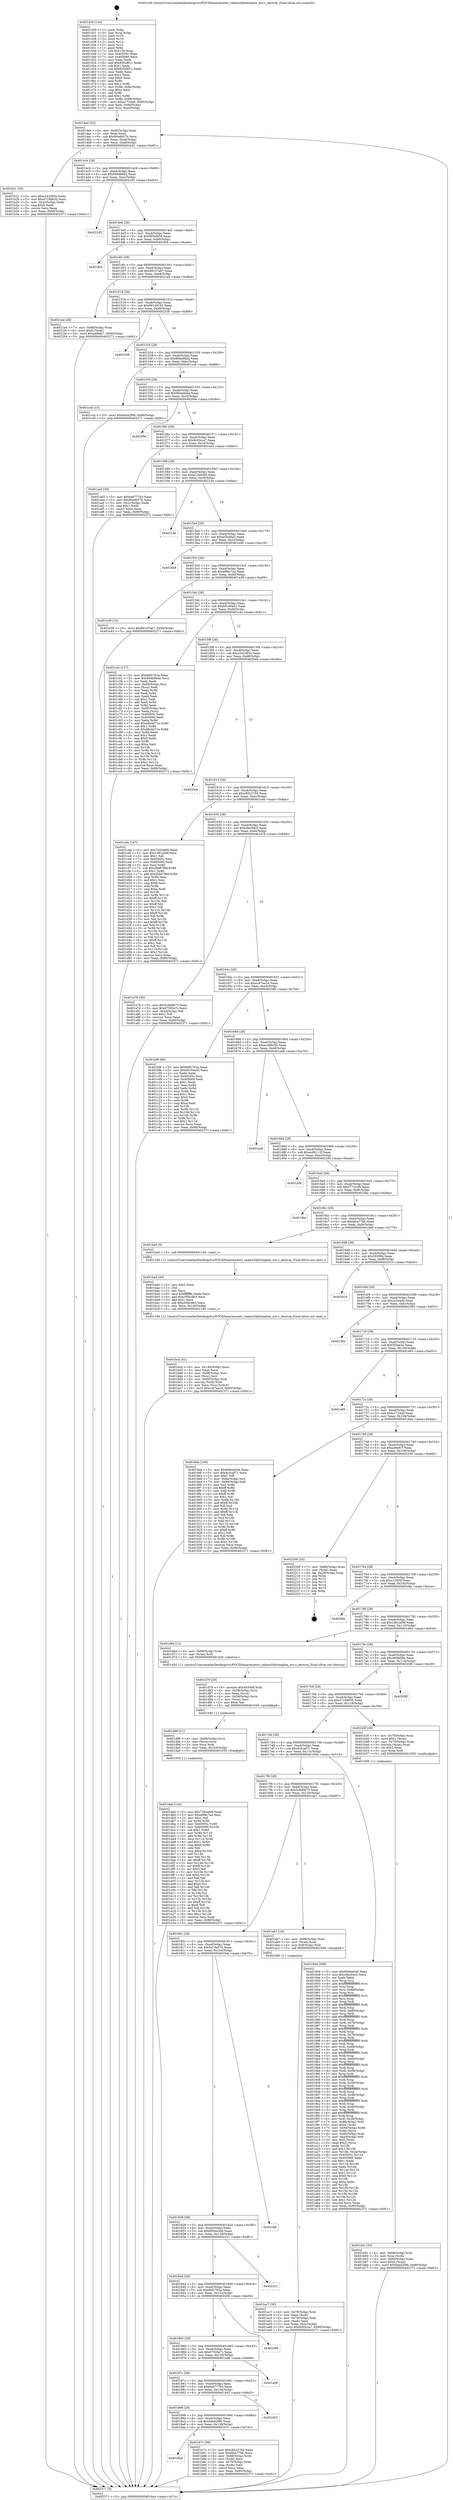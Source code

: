 digraph "0x401430" {
  label = "0x401430 (/mnt/c/Users/mathe/Desktop/tcc/POCII/binaries/extr_radare2librbinpbin_nro.c_destroy_Final-ollvm.out::main(0))"
  labelloc = "t"
  node[shape=record]

  Entry [label="",width=0.3,height=0.3,shape=circle,fillcolor=black,style=filled]
  "0x4014a4" [label="{
     0x4014a4 [32]\l
     | [instrs]\l
     &nbsp;&nbsp;0x4014a4 \<+6\>: mov -0x90(%rbp),%eax\l
     &nbsp;&nbsp;0x4014aa \<+2\>: mov %eax,%ecx\l
     &nbsp;&nbsp;0x4014ac \<+6\>: sub $0x80adb57b,%ecx\l
     &nbsp;&nbsp;0x4014b2 \<+6\>: mov %eax,-0xa4(%rbp)\l
     &nbsp;&nbsp;0x4014b8 \<+6\>: mov %ecx,-0xa8(%rbp)\l
     &nbsp;&nbsp;0x4014be \<+6\>: je 0000000000401b21 \<main+0x6f1\>\l
  }"]
  "0x401b21" [label="{
     0x401b21 [30]\l
     | [instrs]\l
     &nbsp;&nbsp;0x401b21 \<+5\>: mov $0xc242363e,%eax\l
     &nbsp;&nbsp;0x401b26 \<+5\>: mov $0x47168635,%ecx\l
     &nbsp;&nbsp;0x401b2b \<+3\>: mov -0x2c(%rbp),%edx\l
     &nbsp;&nbsp;0x401b2e \<+3\>: cmp $0x0,%edx\l
     &nbsp;&nbsp;0x401b31 \<+3\>: cmove %ecx,%eax\l
     &nbsp;&nbsp;0x401b34 \<+6\>: mov %eax,-0x90(%rbp)\l
     &nbsp;&nbsp;0x401b3a \<+5\>: jmp 0000000000402371 \<main+0xf41\>\l
  }"]
  "0x4014c4" [label="{
     0x4014c4 [28]\l
     | [instrs]\l
     &nbsp;&nbsp;0x4014c4 \<+5\>: jmp 00000000004014c9 \<main+0x99\>\l
     &nbsp;&nbsp;0x4014c9 \<+6\>: mov -0xa4(%rbp),%eax\l
     &nbsp;&nbsp;0x4014cf \<+5\>: sub $0x906d66b2,%eax\l
     &nbsp;&nbsp;0x4014d4 \<+6\>: mov %eax,-0xac(%rbp)\l
     &nbsp;&nbsp;0x4014da \<+6\>: je 0000000000402183 \<main+0xd53\>\l
  }"]
  Exit [label="",width=0.3,height=0.3,shape=circle,fillcolor=black,style=filled,peripheries=2]
  "0x402183" [label="{
     0x402183\l
  }", style=dashed]
  "0x4014e0" [label="{
     0x4014e0 [28]\l
     | [instrs]\l
     &nbsp;&nbsp;0x4014e0 \<+5\>: jmp 00000000004014e5 \<main+0xb5\>\l
     &nbsp;&nbsp;0x4014e5 \<+6\>: mov -0xa4(%rbp),%eax\l
     &nbsp;&nbsp;0x4014eb \<+5\>: sub $0x965cf459,%eax\l
     &nbsp;&nbsp;0x4014f0 \<+6\>: mov %eax,-0xb0(%rbp)\l
     &nbsp;&nbsp;0x4014f6 \<+6\>: je 0000000000401f04 \<main+0xad4\>\l
  }"]
  "0x401dab" [label="{
     0x401dab [142]\l
     | [instrs]\l
     &nbsp;&nbsp;0x401dab \<+5\>: mov $0x7292afd9,%eax\l
     &nbsp;&nbsp;0x401db0 \<+5\>: mov $0xaf98c7a4,%esi\l
     &nbsp;&nbsp;0x401db5 \<+2\>: mov $0x1,%dl\l
     &nbsp;&nbsp;0x401db7 \<+3\>: xor %r8d,%r8d\l
     &nbsp;&nbsp;0x401dba \<+8\>: mov 0x40505c,%r9d\l
     &nbsp;&nbsp;0x401dc2 \<+8\>: mov 0x405060,%r10d\l
     &nbsp;&nbsp;0x401dca \<+4\>: sub $0x1,%r8d\l
     &nbsp;&nbsp;0x401dce \<+3\>: mov %r9d,%r11d\l
     &nbsp;&nbsp;0x401dd1 \<+3\>: add %r8d,%r11d\l
     &nbsp;&nbsp;0x401dd4 \<+4\>: imul %r11d,%r9d\l
     &nbsp;&nbsp;0x401dd8 \<+4\>: and $0x1,%r9d\l
     &nbsp;&nbsp;0x401ddc \<+4\>: cmp $0x0,%r9d\l
     &nbsp;&nbsp;0x401de0 \<+3\>: sete %bl\l
     &nbsp;&nbsp;0x401de3 \<+4\>: cmp $0xa,%r10d\l
     &nbsp;&nbsp;0x401de7 \<+4\>: setl %r14b\l
     &nbsp;&nbsp;0x401deb \<+3\>: mov %bl,%r15b\l
     &nbsp;&nbsp;0x401dee \<+4\>: xor $0xff,%r15b\l
     &nbsp;&nbsp;0x401df2 \<+3\>: mov %r14b,%r12b\l
     &nbsp;&nbsp;0x401df5 \<+4\>: xor $0xff,%r12b\l
     &nbsp;&nbsp;0x401df9 \<+3\>: xor $0x0,%dl\l
     &nbsp;&nbsp;0x401dfc \<+3\>: mov %r15b,%r13b\l
     &nbsp;&nbsp;0x401dff \<+4\>: and $0x0,%r13b\l
     &nbsp;&nbsp;0x401e03 \<+2\>: and %dl,%bl\l
     &nbsp;&nbsp;0x401e05 \<+3\>: mov %r12b,%cl\l
     &nbsp;&nbsp;0x401e08 \<+3\>: and $0x0,%cl\l
     &nbsp;&nbsp;0x401e0b \<+3\>: and %dl,%r14b\l
     &nbsp;&nbsp;0x401e0e \<+3\>: or %bl,%r13b\l
     &nbsp;&nbsp;0x401e11 \<+3\>: or %r14b,%cl\l
     &nbsp;&nbsp;0x401e14 \<+3\>: xor %cl,%r13b\l
     &nbsp;&nbsp;0x401e17 \<+3\>: or %r12b,%r15b\l
     &nbsp;&nbsp;0x401e1a \<+4\>: xor $0xff,%r15b\l
     &nbsp;&nbsp;0x401e1e \<+3\>: or $0x0,%dl\l
     &nbsp;&nbsp;0x401e21 \<+3\>: and %dl,%r15b\l
     &nbsp;&nbsp;0x401e24 \<+3\>: or %r15b,%r13b\l
     &nbsp;&nbsp;0x401e27 \<+4\>: test $0x1,%r13b\l
     &nbsp;&nbsp;0x401e2b \<+3\>: cmovne %esi,%eax\l
     &nbsp;&nbsp;0x401e2e \<+6\>: mov %eax,-0x90(%rbp)\l
     &nbsp;&nbsp;0x401e34 \<+5\>: jmp 0000000000402371 \<main+0xf41\>\l
  }"]
  "0x401f04" [label="{
     0x401f04\l
  }", style=dashed]
  "0x4014fc" [label="{
     0x4014fc [28]\l
     | [instrs]\l
     &nbsp;&nbsp;0x4014fc \<+5\>: jmp 0000000000401501 \<main+0xd1\>\l
     &nbsp;&nbsp;0x401501 \<+6\>: mov -0xa4(%rbp),%eax\l
     &nbsp;&nbsp;0x401507 \<+5\>: sub $0x99107ab7,%eax\l
     &nbsp;&nbsp;0x40150c \<+6\>: mov %eax,-0xb4(%rbp)\l
     &nbsp;&nbsp;0x401512 \<+6\>: je 00000000004021ed \<main+0xdbd\>\l
  }"]
  "0x401d96" [label="{
     0x401d96 [21]\l
     | [instrs]\l
     &nbsp;&nbsp;0x401d96 \<+4\>: mov -0x68(%rbp),%rcx\l
     &nbsp;&nbsp;0x401d9a \<+3\>: mov (%rcx),%rcx\l
     &nbsp;&nbsp;0x401d9d \<+3\>: mov %rcx,%rdi\l
     &nbsp;&nbsp;0x401da0 \<+6\>: mov %eax,-0x144(%rbp)\l
     &nbsp;&nbsp;0x401da6 \<+5\>: call 0000000000401030 \<free@plt\>\l
     | [calls]\l
     &nbsp;&nbsp;0x401030 \{1\} (unknown)\l
  }"]
  "0x4021ed" [label="{
     0x4021ed [28]\l
     | [instrs]\l
     &nbsp;&nbsp;0x4021ed \<+7\>: mov -0x88(%rbp),%rax\l
     &nbsp;&nbsp;0x4021f4 \<+6\>: movl $0x0,(%rax)\l
     &nbsp;&nbsp;0x4021fa \<+10\>: movl $0xa49efc7,-0x90(%rbp)\l
     &nbsp;&nbsp;0x402204 \<+5\>: jmp 0000000000402371 \<main+0xf41\>\l
  }"]
  "0x401518" [label="{
     0x401518 [28]\l
     | [instrs]\l
     &nbsp;&nbsp;0x401518 \<+5\>: jmp 000000000040151d \<main+0xed\>\l
     &nbsp;&nbsp;0x40151d \<+6\>: mov -0xa4(%rbp),%eax\l
     &nbsp;&nbsp;0x401523 \<+5\>: sub $0x99149191,%eax\l
     &nbsp;&nbsp;0x401528 \<+6\>: mov %eax,-0xb8(%rbp)\l
     &nbsp;&nbsp;0x40152e \<+6\>: je 0000000000402338 \<main+0xf08\>\l
  }"]
  "0x401d79" [label="{
     0x401d79 [29]\l
     | [instrs]\l
     &nbsp;&nbsp;0x401d79 \<+10\>: movabs $0x4030d6,%rdi\l
     &nbsp;&nbsp;0x401d83 \<+4\>: mov -0x58(%rbp),%rcx\l
     &nbsp;&nbsp;0x401d87 \<+2\>: mov %eax,(%rcx)\l
     &nbsp;&nbsp;0x401d89 \<+4\>: mov -0x58(%rbp),%rcx\l
     &nbsp;&nbsp;0x401d8d \<+2\>: mov (%rcx),%esi\l
     &nbsp;&nbsp;0x401d8f \<+2\>: mov $0x0,%al\l
     &nbsp;&nbsp;0x401d91 \<+5\>: call 0000000000401040 \<printf@plt\>\l
     | [calls]\l
     &nbsp;&nbsp;0x401040 \{1\} (unknown)\l
  }"]
  "0x402338" [label="{
     0x402338\l
  }", style=dashed]
  "0x401534" [label="{
     0x401534 [28]\l
     | [instrs]\l
     &nbsp;&nbsp;0x401534 \<+5\>: jmp 0000000000401539 \<main+0x109\>\l
     &nbsp;&nbsp;0x401539 \<+6\>: mov -0xa4(%rbp),%eax\l
     &nbsp;&nbsp;0x40153f \<+5\>: sub $0x994b9bda,%eax\l
     &nbsp;&nbsp;0x401544 \<+6\>: mov %eax,-0xbc(%rbp)\l
     &nbsp;&nbsp;0x40154a \<+6\>: je 0000000000401ccb \<main+0x89b\>\l
  }"]
  "0x401bcd" [label="{
     0x401bcd [41]\l
     | [instrs]\l
     &nbsp;&nbsp;0x401bcd \<+6\>: mov -0x140(%rbp),%ecx\l
     &nbsp;&nbsp;0x401bd3 \<+3\>: imul %eax,%ecx\l
     &nbsp;&nbsp;0x401bd6 \<+4\>: mov -0x68(%rbp),%rsi\l
     &nbsp;&nbsp;0x401bda \<+3\>: mov (%rsi),%rsi\l
     &nbsp;&nbsp;0x401bdd \<+4\>: mov -0x60(%rbp),%rdi\l
     &nbsp;&nbsp;0x401be1 \<+3\>: movslq (%rdi),%rdi\l
     &nbsp;&nbsp;0x401be4 \<+3\>: mov %ecx,(%rsi,%rdi,4)\l
     &nbsp;&nbsp;0x401be7 \<+10\>: movl $0xcc67aa1d,-0x90(%rbp)\l
     &nbsp;&nbsp;0x401bf1 \<+5\>: jmp 0000000000402371 \<main+0xf41\>\l
  }"]
  "0x401ccb" [label="{
     0x401ccb [15]\l
     | [instrs]\l
     &nbsp;&nbsp;0x401ccb \<+10\>: movl $0x6da42f9b,-0x90(%rbp)\l
     &nbsp;&nbsp;0x401cd5 \<+5\>: jmp 0000000000402371 \<main+0xf41\>\l
  }"]
  "0x401550" [label="{
     0x401550 [28]\l
     | [instrs]\l
     &nbsp;&nbsp;0x401550 \<+5\>: jmp 0000000000401555 \<main+0x125\>\l
     &nbsp;&nbsp;0x401555 \<+6\>: mov -0xa4(%rbp),%eax\l
     &nbsp;&nbsp;0x40155b \<+5\>: sub $0x9b4e0ebe,%eax\l
     &nbsp;&nbsp;0x401560 \<+6\>: mov %eax,-0xc0(%rbp)\l
     &nbsp;&nbsp;0x401566 \<+6\>: je 000000000040209e \<main+0xc6e\>\l
  }"]
  "0x401ba5" [label="{
     0x401ba5 [40]\l
     | [instrs]\l
     &nbsp;&nbsp;0x401ba5 \<+5\>: mov $0x2,%ecx\l
     &nbsp;&nbsp;0x401baa \<+1\>: cltd\l
     &nbsp;&nbsp;0x401bab \<+2\>: idiv %ecx\l
     &nbsp;&nbsp;0x401bad \<+6\>: imul $0xfffffffe,%edx,%ecx\l
     &nbsp;&nbsp;0x401bb3 \<+6\>: add $0xc00bc9b3,%ecx\l
     &nbsp;&nbsp;0x401bb9 \<+3\>: add $0x1,%ecx\l
     &nbsp;&nbsp;0x401bbc \<+6\>: sub $0xc00bc9b3,%ecx\l
     &nbsp;&nbsp;0x401bc2 \<+6\>: mov %ecx,-0x140(%rbp)\l
     &nbsp;&nbsp;0x401bc8 \<+5\>: call 0000000000401160 \<next_i\>\l
     | [calls]\l
     &nbsp;&nbsp;0x401160 \{1\} (/mnt/c/Users/mathe/Desktop/tcc/POCII/binaries/extr_radare2librbinpbin_nro.c_destroy_Final-ollvm.out::next_i)\l
  }"]
  "0x40209e" [label="{
     0x40209e\l
  }", style=dashed]
  "0x40156c" [label="{
     0x40156c [28]\l
     | [instrs]\l
     &nbsp;&nbsp;0x40156c \<+5\>: jmp 0000000000401571 \<main+0x141\>\l
     &nbsp;&nbsp;0x401571 \<+6\>: mov -0xa4(%rbp),%eax\l
     &nbsp;&nbsp;0x401577 \<+5\>: sub $0x9c93cca7,%eax\l
     &nbsp;&nbsp;0x40157c \<+6\>: mov %eax,-0xc4(%rbp)\l
     &nbsp;&nbsp;0x401582 \<+6\>: je 0000000000401ae5 \<main+0x6b5\>\l
  }"]
  "0x4018b4" [label="{
     0x4018b4\l
  }", style=dashed]
  "0x401ae5" [label="{
     0x401ae5 [30]\l
     | [instrs]\l
     &nbsp;&nbsp;0x401ae5 \<+5\>: mov $0x6a6777b3,%eax\l
     &nbsp;&nbsp;0x401aea \<+5\>: mov $0x80adb57b,%ecx\l
     &nbsp;&nbsp;0x401aef \<+3\>: mov -0x2c(%rbp),%edx\l
     &nbsp;&nbsp;0x401af2 \<+3\>: cmp $0x1,%edx\l
     &nbsp;&nbsp;0x401af5 \<+3\>: cmovl %ecx,%eax\l
     &nbsp;&nbsp;0x401af8 \<+6\>: mov %eax,-0x90(%rbp)\l
     &nbsp;&nbsp;0x401afe \<+5\>: jmp 0000000000402371 \<main+0xf41\>\l
  }"]
  "0x401588" [label="{
     0x401588 [28]\l
     | [instrs]\l
     &nbsp;&nbsp;0x401588 \<+5\>: jmp 000000000040158d \<main+0x15d\>\l
     &nbsp;&nbsp;0x40158d \<+6\>: mov -0xa4(%rbp),%eax\l
     &nbsp;&nbsp;0x401593 \<+5\>: sub $0xa12b0cbb,%eax\l
     &nbsp;&nbsp;0x401598 \<+6\>: mov %eax,-0xc8(%rbp)\l
     &nbsp;&nbsp;0x40159e \<+6\>: je 00000000004021de \<main+0xdae\>\l
  }"]
  "0x401b7c" [label="{
     0x401b7c [36]\l
     | [instrs]\l
     &nbsp;&nbsp;0x401b7c \<+5\>: mov $0xc8522704,%eax\l
     &nbsp;&nbsp;0x401b81 \<+5\>: mov $0xfdce77bb,%ecx\l
     &nbsp;&nbsp;0x401b86 \<+4\>: mov -0x60(%rbp),%rdx\l
     &nbsp;&nbsp;0x401b8a \<+2\>: mov (%rdx),%esi\l
     &nbsp;&nbsp;0x401b8c \<+4\>: mov -0x70(%rbp),%rdx\l
     &nbsp;&nbsp;0x401b90 \<+2\>: cmp (%rdx),%esi\l
     &nbsp;&nbsp;0x401b92 \<+3\>: cmovl %ecx,%eax\l
     &nbsp;&nbsp;0x401b95 \<+6\>: mov %eax,-0x90(%rbp)\l
     &nbsp;&nbsp;0x401b9b \<+5\>: jmp 0000000000402371 \<main+0xf41\>\l
  }"]
  "0x4021de" [label="{
     0x4021de\l
  }", style=dashed]
  "0x4015a4" [label="{
     0x4015a4 [28]\l
     | [instrs]\l
     &nbsp;&nbsp;0x4015a4 \<+5\>: jmp 00000000004015a9 \<main+0x179\>\l
     &nbsp;&nbsp;0x4015a9 \<+6\>: mov -0xa4(%rbp),%eax\l
     &nbsp;&nbsp;0x4015af \<+5\>: sub $0xac5a4ba3,%eax\l
     &nbsp;&nbsp;0x4015b4 \<+6\>: mov %eax,-0xcc(%rbp)\l
     &nbsp;&nbsp;0x4015ba \<+6\>: je 0000000000401e48 \<main+0xa18\>\l
  }"]
  "0x401898" [label="{
     0x401898 [28]\l
     | [instrs]\l
     &nbsp;&nbsp;0x401898 \<+5\>: jmp 000000000040189d \<main+0x46d\>\l
     &nbsp;&nbsp;0x40189d \<+6\>: mov -0xa4(%rbp),%eax\l
     &nbsp;&nbsp;0x4018a3 \<+5\>: sub $0x6da42f9b,%eax\l
     &nbsp;&nbsp;0x4018a8 \<+6\>: mov %eax,-0x138(%rbp)\l
     &nbsp;&nbsp;0x4018ae \<+6\>: je 0000000000401b7c \<main+0x74c\>\l
  }"]
  "0x401e48" [label="{
     0x401e48\l
  }", style=dashed]
  "0x4015c0" [label="{
     0x4015c0 [28]\l
     | [instrs]\l
     &nbsp;&nbsp;0x4015c0 \<+5\>: jmp 00000000004015c5 \<main+0x195\>\l
     &nbsp;&nbsp;0x4015c5 \<+6\>: mov -0xa4(%rbp),%eax\l
     &nbsp;&nbsp;0x4015cb \<+5\>: sub $0xaf98c7a4,%eax\l
     &nbsp;&nbsp;0x4015d0 \<+6\>: mov %eax,-0xd0(%rbp)\l
     &nbsp;&nbsp;0x4015d6 \<+6\>: je 0000000000401e39 \<main+0xa09\>\l
  }"]
  "0x401b03" [label="{
     0x401b03\l
  }", style=dashed]
  "0x401e39" [label="{
     0x401e39 [15]\l
     | [instrs]\l
     &nbsp;&nbsp;0x401e39 \<+10\>: movl $0x99107ab7,-0x90(%rbp)\l
     &nbsp;&nbsp;0x401e43 \<+5\>: jmp 0000000000402371 \<main+0xf41\>\l
  }"]
  "0x4015dc" [label="{
     0x4015dc [28]\l
     | [instrs]\l
     &nbsp;&nbsp;0x4015dc \<+5\>: jmp 00000000004015e1 \<main+0x1b1\>\l
     &nbsp;&nbsp;0x4015e1 \<+6\>: mov -0xa4(%rbp),%eax\l
     &nbsp;&nbsp;0x4015e7 \<+5\>: sub $0xb9160a52,%eax\l
     &nbsp;&nbsp;0x4015ec \<+6\>: mov %eax,-0xd4(%rbp)\l
     &nbsp;&nbsp;0x4015f2 \<+6\>: je 0000000000401c4c \<main+0x81c\>\l
  }"]
  "0x40187c" [label="{
     0x40187c [28]\l
     | [instrs]\l
     &nbsp;&nbsp;0x40187c \<+5\>: jmp 0000000000401881 \<main+0x451\>\l
     &nbsp;&nbsp;0x401881 \<+6\>: mov -0xa4(%rbp),%eax\l
     &nbsp;&nbsp;0x401887 \<+5\>: sub $0x6a6777b3,%eax\l
     &nbsp;&nbsp;0x40188c \<+6\>: mov %eax,-0x134(%rbp)\l
     &nbsp;&nbsp;0x401892 \<+6\>: je 0000000000401b03 \<main+0x6d3\>\l
  }"]
  "0x401c4c" [label="{
     0x401c4c [127]\l
     | [instrs]\l
     &nbsp;&nbsp;0x401c4c \<+5\>: mov $0x60f2762a,%eax\l
     &nbsp;&nbsp;0x401c51 \<+5\>: mov $0x994b9bda,%ecx\l
     &nbsp;&nbsp;0x401c56 \<+2\>: xor %edx,%edx\l
     &nbsp;&nbsp;0x401c58 \<+4\>: mov -0x60(%rbp),%rsi\l
     &nbsp;&nbsp;0x401c5c \<+2\>: mov (%rsi),%edi\l
     &nbsp;&nbsp;0x401c5e \<+3\>: mov %edx,%r8d\l
     &nbsp;&nbsp;0x401c61 \<+3\>: sub %edi,%r8d\l
     &nbsp;&nbsp;0x401c64 \<+2\>: mov %edx,%edi\l
     &nbsp;&nbsp;0x401c66 \<+3\>: sub $0x1,%edi\l
     &nbsp;&nbsp;0x401c69 \<+3\>: add %edi,%r8d\l
     &nbsp;&nbsp;0x401c6c \<+3\>: sub %r8d,%edx\l
     &nbsp;&nbsp;0x401c6f \<+4\>: mov -0x60(%rbp),%rsi\l
     &nbsp;&nbsp;0x401c73 \<+2\>: mov %edx,(%rsi)\l
     &nbsp;&nbsp;0x401c75 \<+7\>: mov 0x40505c,%edx\l
     &nbsp;&nbsp;0x401c7c \<+7\>: mov 0x405060,%edi\l
     &nbsp;&nbsp;0x401c83 \<+3\>: mov %edx,%r8d\l
     &nbsp;&nbsp;0x401c86 \<+7\>: add $0x48e4d71e,%r8d\l
     &nbsp;&nbsp;0x401c8d \<+4\>: sub $0x1,%r8d\l
     &nbsp;&nbsp;0x401c91 \<+7\>: sub $0x48e4d71e,%r8d\l
     &nbsp;&nbsp;0x401c98 \<+4\>: imul %r8d,%edx\l
     &nbsp;&nbsp;0x401c9c \<+3\>: and $0x1,%edx\l
     &nbsp;&nbsp;0x401c9f \<+3\>: cmp $0x0,%edx\l
     &nbsp;&nbsp;0x401ca2 \<+4\>: sete %r9b\l
     &nbsp;&nbsp;0x401ca6 \<+3\>: cmp $0xa,%edi\l
     &nbsp;&nbsp;0x401ca9 \<+4\>: setl %r10b\l
     &nbsp;&nbsp;0x401cad \<+3\>: mov %r9b,%r11b\l
     &nbsp;&nbsp;0x401cb0 \<+3\>: and %r10b,%r11b\l
     &nbsp;&nbsp;0x401cb3 \<+3\>: xor %r10b,%r9b\l
     &nbsp;&nbsp;0x401cb6 \<+3\>: or %r9b,%r11b\l
     &nbsp;&nbsp;0x401cb9 \<+4\>: test $0x1,%r11b\l
     &nbsp;&nbsp;0x401cbd \<+3\>: cmovne %ecx,%eax\l
     &nbsp;&nbsp;0x401cc0 \<+6\>: mov %eax,-0x90(%rbp)\l
     &nbsp;&nbsp;0x401cc6 \<+5\>: jmp 0000000000402371 \<main+0xf41\>\l
  }"]
  "0x4015f8" [label="{
     0x4015f8 [28]\l
     | [instrs]\l
     &nbsp;&nbsp;0x4015f8 \<+5\>: jmp 00000000004015fd \<main+0x1cd\>\l
     &nbsp;&nbsp;0x4015fd \<+6\>: mov -0xa4(%rbp),%eax\l
     &nbsp;&nbsp;0x401603 \<+5\>: sub $0xc242363e,%eax\l
     &nbsp;&nbsp;0x401608 \<+6\>: mov %eax,-0xd8(%rbp)\l
     &nbsp;&nbsp;0x40160e \<+6\>: je 00000000004020eb \<main+0xcbb\>\l
  }"]
  "0x401a96" [label="{
     0x401a96\l
  }", style=dashed]
  "0x4020eb" [label="{
     0x4020eb\l
  }", style=dashed]
  "0x401614" [label="{
     0x401614 [28]\l
     | [instrs]\l
     &nbsp;&nbsp;0x401614 \<+5\>: jmp 0000000000401619 \<main+0x1e9\>\l
     &nbsp;&nbsp;0x401619 \<+6\>: mov -0xa4(%rbp),%eax\l
     &nbsp;&nbsp;0x40161f \<+5\>: sub $0xc8522704,%eax\l
     &nbsp;&nbsp;0x401624 \<+6\>: mov %eax,-0xdc(%rbp)\l
     &nbsp;&nbsp;0x40162a \<+6\>: je 0000000000401cda \<main+0x8aa\>\l
  }"]
  "0x401860" [label="{
     0x401860 [28]\l
     | [instrs]\l
     &nbsp;&nbsp;0x401860 \<+5\>: jmp 0000000000401865 \<main+0x435\>\l
     &nbsp;&nbsp;0x401865 \<+6\>: mov -0xa4(%rbp),%eax\l
     &nbsp;&nbsp;0x40186b \<+5\>: sub $0x67505e7c,%eax\l
     &nbsp;&nbsp;0x401870 \<+6\>: mov %eax,-0x130(%rbp)\l
     &nbsp;&nbsp;0x401876 \<+6\>: je 0000000000401a96 \<main+0x666\>\l
  }"]
  "0x401cda" [label="{
     0x401cda [147]\l
     | [instrs]\l
     &nbsp;&nbsp;0x401cda \<+5\>: mov $0x7292afd9,%eax\l
     &nbsp;&nbsp;0x401cdf \<+5\>: mov $0x1d91a09f,%ecx\l
     &nbsp;&nbsp;0x401ce4 \<+2\>: mov $0x1,%dl\l
     &nbsp;&nbsp;0x401ce6 \<+7\>: mov 0x40505c,%esi\l
     &nbsp;&nbsp;0x401ced \<+7\>: mov 0x405060,%edi\l
     &nbsp;&nbsp;0x401cf4 \<+3\>: mov %esi,%r8d\l
     &nbsp;&nbsp;0x401cf7 \<+7\>: sub $0x2bb6786f,%r8d\l
     &nbsp;&nbsp;0x401cfe \<+4\>: sub $0x1,%r8d\l
     &nbsp;&nbsp;0x401d02 \<+7\>: add $0x2bb6786f,%r8d\l
     &nbsp;&nbsp;0x401d09 \<+4\>: imul %r8d,%esi\l
     &nbsp;&nbsp;0x401d0d \<+3\>: and $0x1,%esi\l
     &nbsp;&nbsp;0x401d10 \<+3\>: cmp $0x0,%esi\l
     &nbsp;&nbsp;0x401d13 \<+4\>: sete %r9b\l
     &nbsp;&nbsp;0x401d17 \<+3\>: cmp $0xa,%edi\l
     &nbsp;&nbsp;0x401d1a \<+4\>: setl %r10b\l
     &nbsp;&nbsp;0x401d1e \<+3\>: mov %r9b,%r11b\l
     &nbsp;&nbsp;0x401d21 \<+4\>: xor $0xff,%r11b\l
     &nbsp;&nbsp;0x401d25 \<+3\>: mov %r10b,%bl\l
     &nbsp;&nbsp;0x401d28 \<+3\>: xor $0xff,%bl\l
     &nbsp;&nbsp;0x401d2b \<+3\>: xor $0x1,%dl\l
     &nbsp;&nbsp;0x401d2e \<+3\>: mov %r11b,%r14b\l
     &nbsp;&nbsp;0x401d31 \<+4\>: and $0xff,%r14b\l
     &nbsp;&nbsp;0x401d35 \<+3\>: and %dl,%r9b\l
     &nbsp;&nbsp;0x401d38 \<+3\>: mov %bl,%r15b\l
     &nbsp;&nbsp;0x401d3b \<+4\>: and $0xff,%r15b\l
     &nbsp;&nbsp;0x401d3f \<+3\>: and %dl,%r10b\l
     &nbsp;&nbsp;0x401d42 \<+3\>: or %r9b,%r14b\l
     &nbsp;&nbsp;0x401d45 \<+3\>: or %r10b,%r15b\l
     &nbsp;&nbsp;0x401d48 \<+3\>: xor %r15b,%r14b\l
     &nbsp;&nbsp;0x401d4b \<+3\>: or %bl,%r11b\l
     &nbsp;&nbsp;0x401d4e \<+4\>: xor $0xff,%r11b\l
     &nbsp;&nbsp;0x401d52 \<+3\>: or $0x1,%dl\l
     &nbsp;&nbsp;0x401d55 \<+3\>: and %dl,%r11b\l
     &nbsp;&nbsp;0x401d58 \<+3\>: or %r11b,%r14b\l
     &nbsp;&nbsp;0x401d5b \<+4\>: test $0x1,%r14b\l
     &nbsp;&nbsp;0x401d5f \<+3\>: cmovne %ecx,%eax\l
     &nbsp;&nbsp;0x401d62 \<+6\>: mov %eax,-0x90(%rbp)\l
     &nbsp;&nbsp;0x401d68 \<+5\>: jmp 0000000000402371 \<main+0xf41\>\l
  }"]
  "0x401630" [label="{
     0x401630 [28]\l
     | [instrs]\l
     &nbsp;&nbsp;0x401630 \<+5\>: jmp 0000000000401635 \<main+0x205\>\l
     &nbsp;&nbsp;0x401635 \<+6\>: mov -0xa4(%rbp),%eax\l
     &nbsp;&nbsp;0x40163b \<+5\>: sub $0xc9ec0dc5,%eax\l
     &nbsp;&nbsp;0x401640 \<+6\>: mov %eax,-0xe0(%rbp)\l
     &nbsp;&nbsp;0x401646 \<+6\>: je 0000000000401a78 \<main+0x648\>\l
  }"]
  "0x402266" [label="{
     0x402266\l
  }", style=dashed]
  "0x401a78" [label="{
     0x401a78 [30]\l
     | [instrs]\l
     &nbsp;&nbsp;0x401a78 \<+5\>: mov $0x5c9d0673,%eax\l
     &nbsp;&nbsp;0x401a7d \<+5\>: mov $0x67505e7c,%ecx\l
     &nbsp;&nbsp;0x401a82 \<+3\>: mov -0x2d(%rbp),%dl\l
     &nbsp;&nbsp;0x401a85 \<+3\>: test $0x1,%dl\l
     &nbsp;&nbsp;0x401a88 \<+3\>: cmovne %ecx,%eax\l
     &nbsp;&nbsp;0x401a8b \<+6\>: mov %eax,-0x90(%rbp)\l
     &nbsp;&nbsp;0x401a91 \<+5\>: jmp 0000000000402371 \<main+0xf41\>\l
  }"]
  "0x40164c" [label="{
     0x40164c [28]\l
     | [instrs]\l
     &nbsp;&nbsp;0x40164c \<+5\>: jmp 0000000000401651 \<main+0x221\>\l
     &nbsp;&nbsp;0x401651 \<+6\>: mov -0xa4(%rbp),%eax\l
     &nbsp;&nbsp;0x401657 \<+5\>: sub $0xcc67aa1d,%eax\l
     &nbsp;&nbsp;0x40165c \<+6\>: mov %eax,-0xe4(%rbp)\l
     &nbsp;&nbsp;0x401662 \<+6\>: je 0000000000401bf6 \<main+0x7c6\>\l
  }"]
  "0x401844" [label="{
     0x401844 [28]\l
     | [instrs]\l
     &nbsp;&nbsp;0x401844 \<+5\>: jmp 0000000000401849 \<main+0x419\>\l
     &nbsp;&nbsp;0x401849 \<+6\>: mov -0xa4(%rbp),%eax\l
     &nbsp;&nbsp;0x40184f \<+5\>: sub $0x60f2762a,%eax\l
     &nbsp;&nbsp;0x401854 \<+6\>: mov %eax,-0x12c(%rbp)\l
     &nbsp;&nbsp;0x40185a \<+6\>: je 0000000000402266 \<main+0xe36\>\l
  }"]
  "0x401bf6" [label="{
     0x401bf6 [86]\l
     | [instrs]\l
     &nbsp;&nbsp;0x401bf6 \<+5\>: mov $0x60f2762a,%eax\l
     &nbsp;&nbsp;0x401bfb \<+5\>: mov $0xb9160a52,%ecx\l
     &nbsp;&nbsp;0x401c00 \<+2\>: xor %edx,%edx\l
     &nbsp;&nbsp;0x401c02 \<+7\>: mov 0x40505c,%esi\l
     &nbsp;&nbsp;0x401c09 \<+7\>: mov 0x405060,%edi\l
     &nbsp;&nbsp;0x401c10 \<+3\>: sub $0x1,%edx\l
     &nbsp;&nbsp;0x401c13 \<+3\>: mov %esi,%r8d\l
     &nbsp;&nbsp;0x401c16 \<+3\>: add %edx,%r8d\l
     &nbsp;&nbsp;0x401c19 \<+4\>: imul %r8d,%esi\l
     &nbsp;&nbsp;0x401c1d \<+3\>: and $0x1,%esi\l
     &nbsp;&nbsp;0x401c20 \<+3\>: cmp $0x0,%esi\l
     &nbsp;&nbsp;0x401c23 \<+4\>: sete %r9b\l
     &nbsp;&nbsp;0x401c27 \<+3\>: cmp $0xa,%edi\l
     &nbsp;&nbsp;0x401c2a \<+4\>: setl %r10b\l
     &nbsp;&nbsp;0x401c2e \<+3\>: mov %r9b,%r11b\l
     &nbsp;&nbsp;0x401c31 \<+3\>: and %r10b,%r11b\l
     &nbsp;&nbsp;0x401c34 \<+3\>: xor %r10b,%r9b\l
     &nbsp;&nbsp;0x401c37 \<+3\>: or %r9b,%r11b\l
     &nbsp;&nbsp;0x401c3a \<+4\>: test $0x1,%r11b\l
     &nbsp;&nbsp;0x401c3e \<+3\>: cmovne %ecx,%eax\l
     &nbsp;&nbsp;0x401c41 \<+6\>: mov %eax,-0x90(%rbp)\l
     &nbsp;&nbsp;0x401c47 \<+5\>: jmp 0000000000402371 \<main+0xf41\>\l
  }"]
  "0x401668" [label="{
     0x401668 [28]\l
     | [instrs]\l
     &nbsp;&nbsp;0x401668 \<+5\>: jmp 000000000040166d \<main+0x23d\>\l
     &nbsp;&nbsp;0x40166d \<+6\>: mov -0xa4(%rbp),%eax\l
     &nbsp;&nbsp;0x401673 \<+5\>: sub $0xec496c5b,%eax\l
     &nbsp;&nbsp;0x401678 \<+6\>: mov %eax,-0xe8(%rbp)\l
     &nbsp;&nbsp;0x40167e \<+6\>: je 0000000000401ea9 \<main+0xa79\>\l
  }"]
  "0x402221" [label="{
     0x402221\l
  }", style=dashed]
  "0x401ea9" [label="{
     0x401ea9\l
  }", style=dashed]
  "0x401684" [label="{
     0x401684 [28]\l
     | [instrs]\l
     &nbsp;&nbsp;0x401684 \<+5\>: jmp 0000000000401689 \<main+0x259\>\l
     &nbsp;&nbsp;0x401689 \<+6\>: mov -0xa4(%rbp),%eax\l
     &nbsp;&nbsp;0x40168f \<+5\>: sub $0xec80112f,%eax\l
     &nbsp;&nbsp;0x401694 \<+6\>: mov %eax,-0xec(%rbp)\l
     &nbsp;&nbsp;0x40169a \<+6\>: je 00000000004022dd \<main+0xead\>\l
  }"]
  "0x401828" [label="{
     0x401828 [28]\l
     | [instrs]\l
     &nbsp;&nbsp;0x401828 \<+5\>: jmp 000000000040182d \<main+0x3fd\>\l
     &nbsp;&nbsp;0x40182d \<+6\>: mov -0xa4(%rbp),%eax\l
     &nbsp;&nbsp;0x401833 \<+5\>: sub $0x600ee0dd,%eax\l
     &nbsp;&nbsp;0x401838 \<+6\>: mov %eax,-0x128(%rbp)\l
     &nbsp;&nbsp;0x40183e \<+6\>: je 0000000000402221 \<main+0xdf1\>\l
  }"]
  "0x4022dd" [label="{
     0x4022dd\l
  }", style=dashed]
  "0x4016a0" [label="{
     0x4016a0 [28]\l
     | [instrs]\l
     &nbsp;&nbsp;0x4016a0 \<+5\>: jmp 00000000004016a5 \<main+0x275\>\l
     &nbsp;&nbsp;0x4016a5 \<+6\>: mov -0xa4(%rbp),%eax\l
     &nbsp;&nbsp;0x4016ab \<+5\>: sub $0xf7732cf9,%eax\l
     &nbsp;&nbsp;0x4016b0 \<+6\>: mov %eax,-0xf0(%rbp)\l
     &nbsp;&nbsp;0x4016b6 \<+6\>: je 0000000000401fba \<main+0xb8a\>\l
  }"]
  "0x401fab" [label="{
     0x401fab\l
  }", style=dashed]
  "0x401fba" [label="{
     0x401fba\l
  }", style=dashed]
  "0x4016bc" [label="{
     0x4016bc [28]\l
     | [instrs]\l
     &nbsp;&nbsp;0x4016bc \<+5\>: jmp 00000000004016c1 \<main+0x291\>\l
     &nbsp;&nbsp;0x4016c1 \<+6\>: mov -0xa4(%rbp),%eax\l
     &nbsp;&nbsp;0x4016c7 \<+5\>: sub $0xfdce77bb,%eax\l
     &nbsp;&nbsp;0x4016cc \<+6\>: mov %eax,-0xf4(%rbp)\l
     &nbsp;&nbsp;0x4016d2 \<+6\>: je 0000000000401ba0 \<main+0x770\>\l
  }"]
  "0x401b5c" [label="{
     0x401b5c [32]\l
     | [instrs]\l
     &nbsp;&nbsp;0x401b5c \<+4\>: mov -0x68(%rbp),%rdi\l
     &nbsp;&nbsp;0x401b60 \<+3\>: mov %rax,(%rdi)\l
     &nbsp;&nbsp;0x401b63 \<+4\>: mov -0x60(%rbp),%rax\l
     &nbsp;&nbsp;0x401b67 \<+6\>: movl $0x0,(%rax)\l
     &nbsp;&nbsp;0x401b6d \<+10\>: movl $0x6da42f9b,-0x90(%rbp)\l
     &nbsp;&nbsp;0x401b77 \<+5\>: jmp 0000000000402371 \<main+0xf41\>\l
  }"]
  "0x401ba0" [label="{
     0x401ba0 [5]\l
     | [instrs]\l
     &nbsp;&nbsp;0x401ba0 \<+5\>: call 0000000000401160 \<next_i\>\l
     | [calls]\l
     &nbsp;&nbsp;0x401160 \{1\} (/mnt/c/Users/mathe/Desktop/tcc/POCII/binaries/extr_radare2librbinpbin_nro.c_destroy_Final-ollvm.out::next_i)\l
  }"]
  "0x4016d8" [label="{
     0x4016d8 [28]\l
     | [instrs]\l
     &nbsp;&nbsp;0x4016d8 \<+5\>: jmp 00000000004016dd \<main+0x2ad\>\l
     &nbsp;&nbsp;0x4016dd \<+6\>: mov -0xa4(%rbp),%eax\l
     &nbsp;&nbsp;0x4016e3 \<+5\>: sub $0x292994,%eax\l
     &nbsp;&nbsp;0x4016e8 \<+6\>: mov %eax,-0xf8(%rbp)\l
     &nbsp;&nbsp;0x4016ee \<+6\>: je 0000000000402010 \<main+0xbe0\>\l
  }"]
  "0x401ac7" [label="{
     0x401ac7 [30]\l
     | [instrs]\l
     &nbsp;&nbsp;0x401ac7 \<+4\>: mov -0x78(%rbp),%rdi\l
     &nbsp;&nbsp;0x401acb \<+2\>: mov %eax,(%rdi)\l
     &nbsp;&nbsp;0x401acd \<+4\>: mov -0x78(%rbp),%rdi\l
     &nbsp;&nbsp;0x401ad1 \<+2\>: mov (%rdi),%eax\l
     &nbsp;&nbsp;0x401ad3 \<+3\>: mov %eax,-0x2c(%rbp)\l
     &nbsp;&nbsp;0x401ad6 \<+10\>: movl $0x9c93cca7,-0x90(%rbp)\l
     &nbsp;&nbsp;0x401ae0 \<+5\>: jmp 0000000000402371 \<main+0xf41\>\l
  }"]
  "0x402010" [label="{
     0x402010\l
  }", style=dashed]
  "0x4016f4" [label="{
     0x4016f4 [28]\l
     | [instrs]\l
     &nbsp;&nbsp;0x4016f4 \<+5\>: jmp 00000000004016f9 \<main+0x2c9\>\l
     &nbsp;&nbsp;0x4016f9 \<+6\>: mov -0xa4(%rbp),%eax\l
     &nbsp;&nbsp;0x4016ff \<+5\>: sub $0x2c2eadb,%eax\l
     &nbsp;&nbsp;0x401704 \<+6\>: mov %eax,-0xfc(%rbp)\l
     &nbsp;&nbsp;0x40170a \<+6\>: je 0000000000402362 \<main+0xf32\>\l
  }"]
  "0x40180c" [label="{
     0x40180c [28]\l
     | [instrs]\l
     &nbsp;&nbsp;0x40180c \<+5\>: jmp 0000000000401811 \<main+0x3e1\>\l
     &nbsp;&nbsp;0x401811 \<+6\>: mov -0xa4(%rbp),%eax\l
     &nbsp;&nbsp;0x401817 \<+5\>: sub $0x5e7da570,%eax\l
     &nbsp;&nbsp;0x40181c \<+6\>: mov %eax,-0x124(%rbp)\l
     &nbsp;&nbsp;0x401822 \<+6\>: je 0000000000401fab \<main+0xb7b\>\l
  }"]
  "0x402362" [label="{
     0x402362\l
  }", style=dashed]
  "0x401710" [label="{
     0x401710 [28]\l
     | [instrs]\l
     &nbsp;&nbsp;0x401710 \<+5\>: jmp 0000000000401715 \<main+0x2e5\>\l
     &nbsp;&nbsp;0x401715 \<+6\>: mov -0xa4(%rbp),%eax\l
     &nbsp;&nbsp;0x40171b \<+5\>: sub $0x5f3be2a,%eax\l
     &nbsp;&nbsp;0x401720 \<+6\>: mov %eax,-0x100(%rbp)\l
     &nbsp;&nbsp;0x401726 \<+6\>: je 0000000000401e85 \<main+0xa55\>\l
  }"]
  "0x401ab7" [label="{
     0x401ab7 [16]\l
     | [instrs]\l
     &nbsp;&nbsp;0x401ab7 \<+4\>: mov -0x80(%rbp),%rax\l
     &nbsp;&nbsp;0x401abb \<+3\>: mov (%rax),%rax\l
     &nbsp;&nbsp;0x401abe \<+4\>: mov 0x8(%rax),%rdi\l
     &nbsp;&nbsp;0x401ac2 \<+5\>: call 0000000000401060 \<atoi@plt\>\l
     | [calls]\l
     &nbsp;&nbsp;0x401060 \{1\} (unknown)\l
  }"]
  "0x401e85" [label="{
     0x401e85\l
  }", style=dashed]
  "0x40172c" [label="{
     0x40172c [28]\l
     | [instrs]\l
     &nbsp;&nbsp;0x40172c \<+5\>: jmp 0000000000401731 \<main+0x301\>\l
     &nbsp;&nbsp;0x401731 \<+6\>: mov -0xa4(%rbp),%eax\l
     &nbsp;&nbsp;0x401737 \<+5\>: sub $0xa1724a9,%eax\l
     &nbsp;&nbsp;0x40173c \<+6\>: mov %eax,-0x104(%rbp)\l
     &nbsp;&nbsp;0x401742 \<+6\>: je 00000000004018da \<main+0x4aa\>\l
  }"]
  "0x4017f0" [label="{
     0x4017f0 [28]\l
     | [instrs]\l
     &nbsp;&nbsp;0x4017f0 \<+5\>: jmp 00000000004017f5 \<main+0x3c5\>\l
     &nbsp;&nbsp;0x4017f5 \<+6\>: mov -0xa4(%rbp),%eax\l
     &nbsp;&nbsp;0x4017fb \<+5\>: sub $0x5c9d0673,%eax\l
     &nbsp;&nbsp;0x401800 \<+6\>: mov %eax,-0x120(%rbp)\l
     &nbsp;&nbsp;0x401806 \<+6\>: je 0000000000401ab7 \<main+0x687\>\l
  }"]
  "0x4018da" [label="{
     0x4018da [106]\l
     | [instrs]\l
     &nbsp;&nbsp;0x4018da \<+5\>: mov $0x600ee0dd,%eax\l
     &nbsp;&nbsp;0x4018df \<+5\>: mov $0x4c5caf71,%ecx\l
     &nbsp;&nbsp;0x4018e4 \<+2\>: mov $0x1,%dl\l
     &nbsp;&nbsp;0x4018e6 \<+7\>: mov -0x8a(%rbp),%sil\l
     &nbsp;&nbsp;0x4018ed \<+7\>: mov -0x89(%rbp),%dil\l
     &nbsp;&nbsp;0x4018f4 \<+3\>: mov %sil,%r8b\l
     &nbsp;&nbsp;0x4018f7 \<+4\>: xor $0xff,%r8b\l
     &nbsp;&nbsp;0x4018fb \<+3\>: mov %dil,%r9b\l
     &nbsp;&nbsp;0x4018fe \<+4\>: xor $0xff,%r9b\l
     &nbsp;&nbsp;0x401902 \<+3\>: xor $0x1,%dl\l
     &nbsp;&nbsp;0x401905 \<+3\>: mov %r8b,%r10b\l
     &nbsp;&nbsp;0x401908 \<+4\>: and $0xff,%r10b\l
     &nbsp;&nbsp;0x40190c \<+3\>: and %dl,%sil\l
     &nbsp;&nbsp;0x40190f \<+3\>: mov %r9b,%r11b\l
     &nbsp;&nbsp;0x401912 \<+4\>: and $0xff,%r11b\l
     &nbsp;&nbsp;0x401916 \<+3\>: and %dl,%dil\l
     &nbsp;&nbsp;0x401919 \<+3\>: or %sil,%r10b\l
     &nbsp;&nbsp;0x40191c \<+3\>: or %dil,%r11b\l
     &nbsp;&nbsp;0x40191f \<+3\>: xor %r11b,%r10b\l
     &nbsp;&nbsp;0x401922 \<+3\>: or %r9b,%r8b\l
     &nbsp;&nbsp;0x401925 \<+4\>: xor $0xff,%r8b\l
     &nbsp;&nbsp;0x401929 \<+3\>: or $0x1,%dl\l
     &nbsp;&nbsp;0x40192c \<+3\>: and %dl,%r8b\l
     &nbsp;&nbsp;0x40192f \<+3\>: or %r8b,%r10b\l
     &nbsp;&nbsp;0x401932 \<+4\>: test $0x1,%r10b\l
     &nbsp;&nbsp;0x401936 \<+3\>: cmovne %ecx,%eax\l
     &nbsp;&nbsp;0x401939 \<+6\>: mov %eax,-0x90(%rbp)\l
     &nbsp;&nbsp;0x40193f \<+5\>: jmp 0000000000402371 \<main+0xf41\>\l
  }"]
  "0x401748" [label="{
     0x401748 [28]\l
     | [instrs]\l
     &nbsp;&nbsp;0x401748 \<+5\>: jmp 000000000040174d \<main+0x31d\>\l
     &nbsp;&nbsp;0x40174d \<+6\>: mov -0xa4(%rbp),%eax\l
     &nbsp;&nbsp;0x401753 \<+5\>: sub $0xa49efc7,%eax\l
     &nbsp;&nbsp;0x401758 \<+6\>: mov %eax,-0x108(%rbp)\l
     &nbsp;&nbsp;0x40175e \<+6\>: je 0000000000402209 \<main+0xdd9\>\l
  }"]
  "0x402371" [label="{
     0x402371 [5]\l
     | [instrs]\l
     &nbsp;&nbsp;0x402371 \<+5\>: jmp 00000000004014a4 \<main+0x74\>\l
  }"]
  "0x401430" [label="{
     0x401430 [116]\l
     | [instrs]\l
     &nbsp;&nbsp;0x401430 \<+1\>: push %rbp\l
     &nbsp;&nbsp;0x401431 \<+3\>: mov %rsp,%rbp\l
     &nbsp;&nbsp;0x401434 \<+2\>: push %r15\l
     &nbsp;&nbsp;0x401436 \<+2\>: push %r14\l
     &nbsp;&nbsp;0x401438 \<+2\>: push %r13\l
     &nbsp;&nbsp;0x40143a \<+2\>: push %r12\l
     &nbsp;&nbsp;0x40143c \<+1\>: push %rbx\l
     &nbsp;&nbsp;0x40143d \<+7\>: sub $0x138,%rsp\l
     &nbsp;&nbsp;0x401444 \<+7\>: mov 0x40505c,%eax\l
     &nbsp;&nbsp;0x40144b \<+7\>: mov 0x405060,%ecx\l
     &nbsp;&nbsp;0x401452 \<+2\>: mov %eax,%edx\l
     &nbsp;&nbsp;0x401454 \<+6\>: add $0x820c8f11,%edx\l
     &nbsp;&nbsp;0x40145a \<+3\>: sub $0x1,%edx\l
     &nbsp;&nbsp;0x40145d \<+6\>: sub $0x820c8f11,%edx\l
     &nbsp;&nbsp;0x401463 \<+3\>: imul %edx,%eax\l
     &nbsp;&nbsp;0x401466 \<+3\>: and $0x1,%eax\l
     &nbsp;&nbsp;0x401469 \<+3\>: cmp $0x0,%eax\l
     &nbsp;&nbsp;0x40146c \<+4\>: sete %r8b\l
     &nbsp;&nbsp;0x401470 \<+4\>: and $0x1,%r8b\l
     &nbsp;&nbsp;0x401474 \<+7\>: mov %r8b,-0x8a(%rbp)\l
     &nbsp;&nbsp;0x40147b \<+3\>: cmp $0xa,%ecx\l
     &nbsp;&nbsp;0x40147e \<+4\>: setl %r8b\l
     &nbsp;&nbsp;0x401482 \<+4\>: and $0x1,%r8b\l
     &nbsp;&nbsp;0x401486 \<+7\>: mov %r8b,-0x89(%rbp)\l
     &nbsp;&nbsp;0x40148d \<+10\>: movl $0xa1724a9,-0x90(%rbp)\l
     &nbsp;&nbsp;0x401497 \<+6\>: mov %edi,-0x94(%rbp)\l
     &nbsp;&nbsp;0x40149d \<+7\>: mov %rsi,-0xa0(%rbp)\l
  }"]
  "0x401944" [label="{
     0x401944 [308]\l
     | [instrs]\l
     &nbsp;&nbsp;0x401944 \<+5\>: mov $0x600ee0dd,%eax\l
     &nbsp;&nbsp;0x401949 \<+5\>: mov $0xc9ec0dc5,%ecx\l
     &nbsp;&nbsp;0x40194e \<+2\>: xor %edx,%edx\l
     &nbsp;&nbsp;0x401950 \<+3\>: mov %rsp,%rsi\l
     &nbsp;&nbsp;0x401953 \<+4\>: add $0xfffffffffffffff0,%rsi\l
     &nbsp;&nbsp;0x401957 \<+3\>: mov %rsi,%rsp\l
     &nbsp;&nbsp;0x40195a \<+7\>: mov %rsi,-0x88(%rbp)\l
     &nbsp;&nbsp;0x401961 \<+3\>: mov %rsp,%rsi\l
     &nbsp;&nbsp;0x401964 \<+4\>: add $0xfffffffffffffff0,%rsi\l
     &nbsp;&nbsp;0x401968 \<+3\>: mov %rsi,%rsp\l
     &nbsp;&nbsp;0x40196b \<+3\>: mov %rsp,%rdi\l
     &nbsp;&nbsp;0x40196e \<+4\>: add $0xfffffffffffffff0,%rdi\l
     &nbsp;&nbsp;0x401972 \<+3\>: mov %rdi,%rsp\l
     &nbsp;&nbsp;0x401975 \<+4\>: mov %rdi,-0x80(%rbp)\l
     &nbsp;&nbsp;0x401979 \<+3\>: mov %rsp,%rdi\l
     &nbsp;&nbsp;0x40197c \<+4\>: add $0xfffffffffffffff0,%rdi\l
     &nbsp;&nbsp;0x401980 \<+3\>: mov %rdi,%rsp\l
     &nbsp;&nbsp;0x401983 \<+4\>: mov %rdi,-0x78(%rbp)\l
     &nbsp;&nbsp;0x401987 \<+3\>: mov %rsp,%rdi\l
     &nbsp;&nbsp;0x40198a \<+4\>: add $0xfffffffffffffff0,%rdi\l
     &nbsp;&nbsp;0x40198e \<+3\>: mov %rdi,%rsp\l
     &nbsp;&nbsp;0x401991 \<+4\>: mov %rdi,-0x70(%rbp)\l
     &nbsp;&nbsp;0x401995 \<+3\>: mov %rsp,%rdi\l
     &nbsp;&nbsp;0x401998 \<+4\>: add $0xfffffffffffffff0,%rdi\l
     &nbsp;&nbsp;0x40199c \<+3\>: mov %rdi,%rsp\l
     &nbsp;&nbsp;0x40199f \<+4\>: mov %rdi,-0x68(%rbp)\l
     &nbsp;&nbsp;0x4019a3 \<+3\>: mov %rsp,%rdi\l
     &nbsp;&nbsp;0x4019a6 \<+4\>: add $0xfffffffffffffff0,%rdi\l
     &nbsp;&nbsp;0x4019aa \<+3\>: mov %rdi,%rsp\l
     &nbsp;&nbsp;0x4019ad \<+4\>: mov %rdi,-0x60(%rbp)\l
     &nbsp;&nbsp;0x4019b1 \<+3\>: mov %rsp,%rdi\l
     &nbsp;&nbsp;0x4019b4 \<+4\>: add $0xfffffffffffffff0,%rdi\l
     &nbsp;&nbsp;0x4019b8 \<+3\>: mov %rdi,%rsp\l
     &nbsp;&nbsp;0x4019bb \<+4\>: mov %rdi,-0x58(%rbp)\l
     &nbsp;&nbsp;0x4019bf \<+3\>: mov %rsp,%rdi\l
     &nbsp;&nbsp;0x4019c2 \<+4\>: add $0xfffffffffffffff0,%rdi\l
     &nbsp;&nbsp;0x4019c6 \<+3\>: mov %rdi,%rsp\l
     &nbsp;&nbsp;0x4019c9 \<+4\>: mov %rdi,-0x50(%rbp)\l
     &nbsp;&nbsp;0x4019cd \<+3\>: mov %rsp,%rdi\l
     &nbsp;&nbsp;0x4019d0 \<+4\>: add $0xfffffffffffffff0,%rdi\l
     &nbsp;&nbsp;0x4019d4 \<+3\>: mov %rdi,%rsp\l
     &nbsp;&nbsp;0x4019d7 \<+4\>: mov %rdi,-0x48(%rbp)\l
     &nbsp;&nbsp;0x4019db \<+3\>: mov %rsp,%rdi\l
     &nbsp;&nbsp;0x4019de \<+4\>: add $0xfffffffffffffff0,%rdi\l
     &nbsp;&nbsp;0x4019e2 \<+3\>: mov %rdi,%rsp\l
     &nbsp;&nbsp;0x4019e5 \<+4\>: mov %rdi,-0x40(%rbp)\l
     &nbsp;&nbsp;0x4019e9 \<+3\>: mov %rsp,%rdi\l
     &nbsp;&nbsp;0x4019ec \<+4\>: add $0xfffffffffffffff0,%rdi\l
     &nbsp;&nbsp;0x4019f0 \<+3\>: mov %rdi,%rsp\l
     &nbsp;&nbsp;0x4019f3 \<+4\>: mov %rdi,-0x38(%rbp)\l
     &nbsp;&nbsp;0x4019f7 \<+7\>: mov -0x88(%rbp),%rdi\l
     &nbsp;&nbsp;0x4019fe \<+6\>: movl $0x0,(%rdi)\l
     &nbsp;&nbsp;0x401a04 \<+7\>: mov -0x94(%rbp),%r8d\l
     &nbsp;&nbsp;0x401a0b \<+3\>: mov %r8d,(%rsi)\l
     &nbsp;&nbsp;0x401a0e \<+4\>: mov -0x80(%rbp),%rdi\l
     &nbsp;&nbsp;0x401a12 \<+7\>: mov -0xa0(%rbp),%r9\l
     &nbsp;&nbsp;0x401a19 \<+3\>: mov %r9,(%rdi)\l
     &nbsp;&nbsp;0x401a1c \<+3\>: cmpl $0x2,(%rsi)\l
     &nbsp;&nbsp;0x401a1f \<+4\>: setne %r10b\l
     &nbsp;&nbsp;0x401a23 \<+4\>: and $0x1,%r10b\l
     &nbsp;&nbsp;0x401a27 \<+4\>: mov %r10b,-0x2d(%rbp)\l
     &nbsp;&nbsp;0x401a2b \<+8\>: mov 0x40505c,%r11d\l
     &nbsp;&nbsp;0x401a33 \<+7\>: mov 0x405060,%ebx\l
     &nbsp;&nbsp;0x401a3a \<+3\>: sub $0x1,%edx\l
     &nbsp;&nbsp;0x401a3d \<+3\>: mov %r11d,%r14d\l
     &nbsp;&nbsp;0x401a40 \<+3\>: add %edx,%r14d\l
     &nbsp;&nbsp;0x401a43 \<+4\>: imul %r14d,%r11d\l
     &nbsp;&nbsp;0x401a47 \<+4\>: and $0x1,%r11d\l
     &nbsp;&nbsp;0x401a4b \<+4\>: cmp $0x0,%r11d\l
     &nbsp;&nbsp;0x401a4f \<+4\>: sete %r10b\l
     &nbsp;&nbsp;0x401a53 \<+3\>: cmp $0xa,%ebx\l
     &nbsp;&nbsp;0x401a56 \<+4\>: setl %r15b\l
     &nbsp;&nbsp;0x401a5a \<+3\>: mov %r10b,%r12b\l
     &nbsp;&nbsp;0x401a5d \<+3\>: and %r15b,%r12b\l
     &nbsp;&nbsp;0x401a60 \<+3\>: xor %r15b,%r10b\l
     &nbsp;&nbsp;0x401a63 \<+3\>: or %r10b,%r12b\l
     &nbsp;&nbsp;0x401a66 \<+4\>: test $0x1,%r12b\l
     &nbsp;&nbsp;0x401a6a \<+3\>: cmovne %ecx,%eax\l
     &nbsp;&nbsp;0x401a6d \<+6\>: mov %eax,-0x90(%rbp)\l
     &nbsp;&nbsp;0x401a73 \<+5\>: jmp 0000000000402371 \<main+0xf41\>\l
  }"]
  "0x402209" [label="{
     0x402209 [24]\l
     | [instrs]\l
     &nbsp;&nbsp;0x402209 \<+7\>: mov -0x88(%rbp),%rax\l
     &nbsp;&nbsp;0x402210 \<+2\>: mov (%rax),%eax\l
     &nbsp;&nbsp;0x402212 \<+4\>: lea -0x28(%rbp),%rsp\l
     &nbsp;&nbsp;0x402216 \<+1\>: pop %rbx\l
     &nbsp;&nbsp;0x402217 \<+2\>: pop %r12\l
     &nbsp;&nbsp;0x402219 \<+2\>: pop %r13\l
     &nbsp;&nbsp;0x40221b \<+2\>: pop %r14\l
     &nbsp;&nbsp;0x40221d \<+2\>: pop %r15\l
     &nbsp;&nbsp;0x40221f \<+1\>: pop %rbp\l
     &nbsp;&nbsp;0x402220 \<+1\>: ret\l
  }"]
  "0x401764" [label="{
     0x401764 [28]\l
     | [instrs]\l
     &nbsp;&nbsp;0x401764 \<+5\>: jmp 0000000000401769 \<main+0x339\>\l
     &nbsp;&nbsp;0x401769 \<+6\>: mov -0xa4(%rbp),%eax\l
     &nbsp;&nbsp;0x40176f \<+5\>: sub $0xc12f55f,%eax\l
     &nbsp;&nbsp;0x401774 \<+6\>: mov %eax,-0x10c(%rbp)\l
     &nbsp;&nbsp;0x40177a \<+6\>: je 00000000004020fa \<main+0xcca\>\l
  }"]
  "0x4017d4" [label="{
     0x4017d4 [28]\l
     | [instrs]\l
     &nbsp;&nbsp;0x4017d4 \<+5\>: jmp 00000000004017d9 \<main+0x3a9\>\l
     &nbsp;&nbsp;0x4017d9 \<+6\>: mov -0xa4(%rbp),%eax\l
     &nbsp;&nbsp;0x4017df \<+5\>: sub $0x4c5caf71,%eax\l
     &nbsp;&nbsp;0x4017e4 \<+6\>: mov %eax,-0x11c(%rbp)\l
     &nbsp;&nbsp;0x4017ea \<+6\>: je 0000000000401944 \<main+0x514\>\l
  }"]
  "0x4020fa" [label="{
     0x4020fa\l
  }", style=dashed]
  "0x401780" [label="{
     0x401780 [28]\l
     | [instrs]\l
     &nbsp;&nbsp;0x401780 \<+5\>: jmp 0000000000401785 \<main+0x355\>\l
     &nbsp;&nbsp;0x401785 \<+6\>: mov -0xa4(%rbp),%eax\l
     &nbsp;&nbsp;0x40178b \<+5\>: sub $0x1d91a09f,%eax\l
     &nbsp;&nbsp;0x401790 \<+6\>: mov %eax,-0x110(%rbp)\l
     &nbsp;&nbsp;0x401796 \<+6\>: je 0000000000401d6d \<main+0x93d\>\l
  }"]
  "0x401b3f" [label="{
     0x401b3f [29]\l
     | [instrs]\l
     &nbsp;&nbsp;0x401b3f \<+4\>: mov -0x70(%rbp),%rax\l
     &nbsp;&nbsp;0x401b43 \<+6\>: movl $0x1,(%rax)\l
     &nbsp;&nbsp;0x401b49 \<+4\>: mov -0x70(%rbp),%rax\l
     &nbsp;&nbsp;0x401b4d \<+3\>: movslq (%rax),%rax\l
     &nbsp;&nbsp;0x401b50 \<+4\>: shl $0x2,%rax\l
     &nbsp;&nbsp;0x401b54 \<+3\>: mov %rax,%rdi\l
     &nbsp;&nbsp;0x401b57 \<+5\>: call 0000000000401050 \<malloc@plt\>\l
     | [calls]\l
     &nbsp;&nbsp;0x401050 \{1\} (unknown)\l
  }"]
  "0x401d6d" [label="{
     0x401d6d [12]\l
     | [instrs]\l
     &nbsp;&nbsp;0x401d6d \<+4\>: mov -0x68(%rbp),%rax\l
     &nbsp;&nbsp;0x401d71 \<+3\>: mov (%rax),%rdi\l
     &nbsp;&nbsp;0x401d74 \<+5\>: call 0000000000401420 \<destroy\>\l
     | [calls]\l
     &nbsp;&nbsp;0x401420 \{1\} (/mnt/c/Users/mathe/Desktop/tcc/POCII/binaries/extr_radare2librbinpbin_nro.c_destroy_Final-ollvm.out::destroy)\l
  }"]
  "0x40179c" [label="{
     0x40179c [28]\l
     | [instrs]\l
     &nbsp;&nbsp;0x40179c \<+5\>: jmp 00000000004017a1 \<main+0x371\>\l
     &nbsp;&nbsp;0x4017a1 \<+6\>: mov -0xa4(%rbp),%eax\l
     &nbsp;&nbsp;0x4017a7 \<+5\>: sub $0x460fe56e,%eax\l
     &nbsp;&nbsp;0x4017ac \<+6\>: mov %eax,-0x114(%rbp)\l
     &nbsp;&nbsp;0x4017b2 \<+6\>: je 000000000040208f \<main+0xc5f\>\l
  }"]
  "0x4017b8" [label="{
     0x4017b8 [28]\l
     | [instrs]\l
     &nbsp;&nbsp;0x4017b8 \<+5\>: jmp 00000000004017bd \<main+0x38d\>\l
     &nbsp;&nbsp;0x4017bd \<+6\>: mov -0xa4(%rbp),%eax\l
     &nbsp;&nbsp;0x4017c3 \<+5\>: sub $0x47168635,%eax\l
     &nbsp;&nbsp;0x4017c8 \<+6\>: mov %eax,-0x118(%rbp)\l
     &nbsp;&nbsp;0x4017ce \<+6\>: je 0000000000401b3f \<main+0x70f\>\l
  }"]
  "0x40208f" [label="{
     0x40208f\l
  }", style=dashed]
  Entry -> "0x401430" [label=" 1"]
  "0x4014a4" -> "0x401b21" [label=" 1"]
  "0x4014a4" -> "0x4014c4" [label=" 17"]
  "0x402209" -> Exit [label=" 1"]
  "0x4014c4" -> "0x402183" [label=" 0"]
  "0x4014c4" -> "0x4014e0" [label=" 17"]
  "0x4021ed" -> "0x402371" [label=" 1"]
  "0x4014e0" -> "0x401f04" [label=" 0"]
  "0x4014e0" -> "0x4014fc" [label=" 17"]
  "0x401e39" -> "0x402371" [label=" 1"]
  "0x4014fc" -> "0x4021ed" [label=" 1"]
  "0x4014fc" -> "0x401518" [label=" 16"]
  "0x401dab" -> "0x402371" [label=" 1"]
  "0x401518" -> "0x402338" [label=" 0"]
  "0x401518" -> "0x401534" [label=" 16"]
  "0x401d96" -> "0x401dab" [label=" 1"]
  "0x401534" -> "0x401ccb" [label=" 1"]
  "0x401534" -> "0x401550" [label=" 15"]
  "0x401d79" -> "0x401d96" [label=" 1"]
  "0x401550" -> "0x40209e" [label=" 0"]
  "0x401550" -> "0x40156c" [label=" 15"]
  "0x401d6d" -> "0x401d79" [label=" 1"]
  "0x40156c" -> "0x401ae5" [label=" 1"]
  "0x40156c" -> "0x401588" [label=" 14"]
  "0x401cda" -> "0x402371" [label=" 1"]
  "0x401588" -> "0x4021de" [label=" 0"]
  "0x401588" -> "0x4015a4" [label=" 14"]
  "0x401ccb" -> "0x402371" [label=" 1"]
  "0x4015a4" -> "0x401e48" [label=" 0"]
  "0x4015a4" -> "0x4015c0" [label=" 14"]
  "0x401bf6" -> "0x402371" [label=" 1"]
  "0x4015c0" -> "0x401e39" [label=" 1"]
  "0x4015c0" -> "0x4015dc" [label=" 13"]
  "0x401bcd" -> "0x402371" [label=" 1"]
  "0x4015dc" -> "0x401c4c" [label=" 1"]
  "0x4015dc" -> "0x4015f8" [label=" 12"]
  "0x401ba0" -> "0x401ba5" [label=" 1"]
  "0x4015f8" -> "0x4020eb" [label=" 0"]
  "0x4015f8" -> "0x401614" [label=" 12"]
  "0x401b7c" -> "0x402371" [label=" 2"]
  "0x401614" -> "0x401cda" [label=" 1"]
  "0x401614" -> "0x401630" [label=" 11"]
  "0x401898" -> "0x401b7c" [label=" 2"]
  "0x401630" -> "0x401a78" [label=" 1"]
  "0x401630" -> "0x40164c" [label=" 10"]
  "0x401c4c" -> "0x402371" [label=" 1"]
  "0x40164c" -> "0x401bf6" [label=" 1"]
  "0x40164c" -> "0x401668" [label=" 9"]
  "0x40187c" -> "0x401b03" [label=" 0"]
  "0x401668" -> "0x401ea9" [label=" 0"]
  "0x401668" -> "0x401684" [label=" 9"]
  "0x401ba5" -> "0x401bcd" [label=" 1"]
  "0x401684" -> "0x4022dd" [label=" 0"]
  "0x401684" -> "0x4016a0" [label=" 9"]
  "0x401860" -> "0x401a96" [label=" 0"]
  "0x4016a0" -> "0x401fba" [label=" 0"]
  "0x4016a0" -> "0x4016bc" [label=" 9"]
  "0x401898" -> "0x4018b4" [label=" 0"]
  "0x4016bc" -> "0x401ba0" [label=" 1"]
  "0x4016bc" -> "0x4016d8" [label=" 8"]
  "0x401844" -> "0x402266" [label=" 0"]
  "0x4016d8" -> "0x402010" [label=" 0"]
  "0x4016d8" -> "0x4016f4" [label=" 8"]
  "0x40187c" -> "0x401898" [label=" 2"]
  "0x4016f4" -> "0x402362" [label=" 0"]
  "0x4016f4" -> "0x401710" [label=" 8"]
  "0x401828" -> "0x401844" [label=" 2"]
  "0x401710" -> "0x401e85" [label=" 0"]
  "0x401710" -> "0x40172c" [label=" 8"]
  "0x401828" -> "0x402221" [label=" 0"]
  "0x40172c" -> "0x4018da" [label=" 1"]
  "0x40172c" -> "0x401748" [label=" 7"]
  "0x4018da" -> "0x402371" [label=" 1"]
  "0x401430" -> "0x4014a4" [label=" 1"]
  "0x402371" -> "0x4014a4" [label=" 17"]
  "0x40180c" -> "0x401fab" [label=" 0"]
  "0x401748" -> "0x402209" [label=" 1"]
  "0x401748" -> "0x401764" [label=" 6"]
  "0x401844" -> "0x401860" [label=" 2"]
  "0x401764" -> "0x4020fa" [label=" 0"]
  "0x401764" -> "0x401780" [label=" 6"]
  "0x401b3f" -> "0x401b5c" [label=" 1"]
  "0x401780" -> "0x401d6d" [label=" 1"]
  "0x401780" -> "0x40179c" [label=" 5"]
  "0x401b21" -> "0x402371" [label=" 1"]
  "0x40179c" -> "0x40208f" [label=" 0"]
  "0x40179c" -> "0x4017b8" [label=" 5"]
  "0x401ae5" -> "0x402371" [label=" 1"]
  "0x4017b8" -> "0x401b3f" [label=" 1"]
  "0x4017b8" -> "0x4017d4" [label=" 4"]
  "0x401b5c" -> "0x402371" [label=" 1"]
  "0x4017d4" -> "0x401944" [label=" 1"]
  "0x4017d4" -> "0x4017f0" [label=" 3"]
  "0x40180c" -> "0x401828" [label=" 2"]
  "0x401944" -> "0x402371" [label=" 1"]
  "0x401a78" -> "0x402371" [label=" 1"]
  "0x401860" -> "0x40187c" [label=" 2"]
  "0x4017f0" -> "0x401ab7" [label=" 1"]
  "0x4017f0" -> "0x40180c" [label=" 2"]
  "0x401ab7" -> "0x401ac7" [label=" 1"]
  "0x401ac7" -> "0x402371" [label=" 1"]
}
